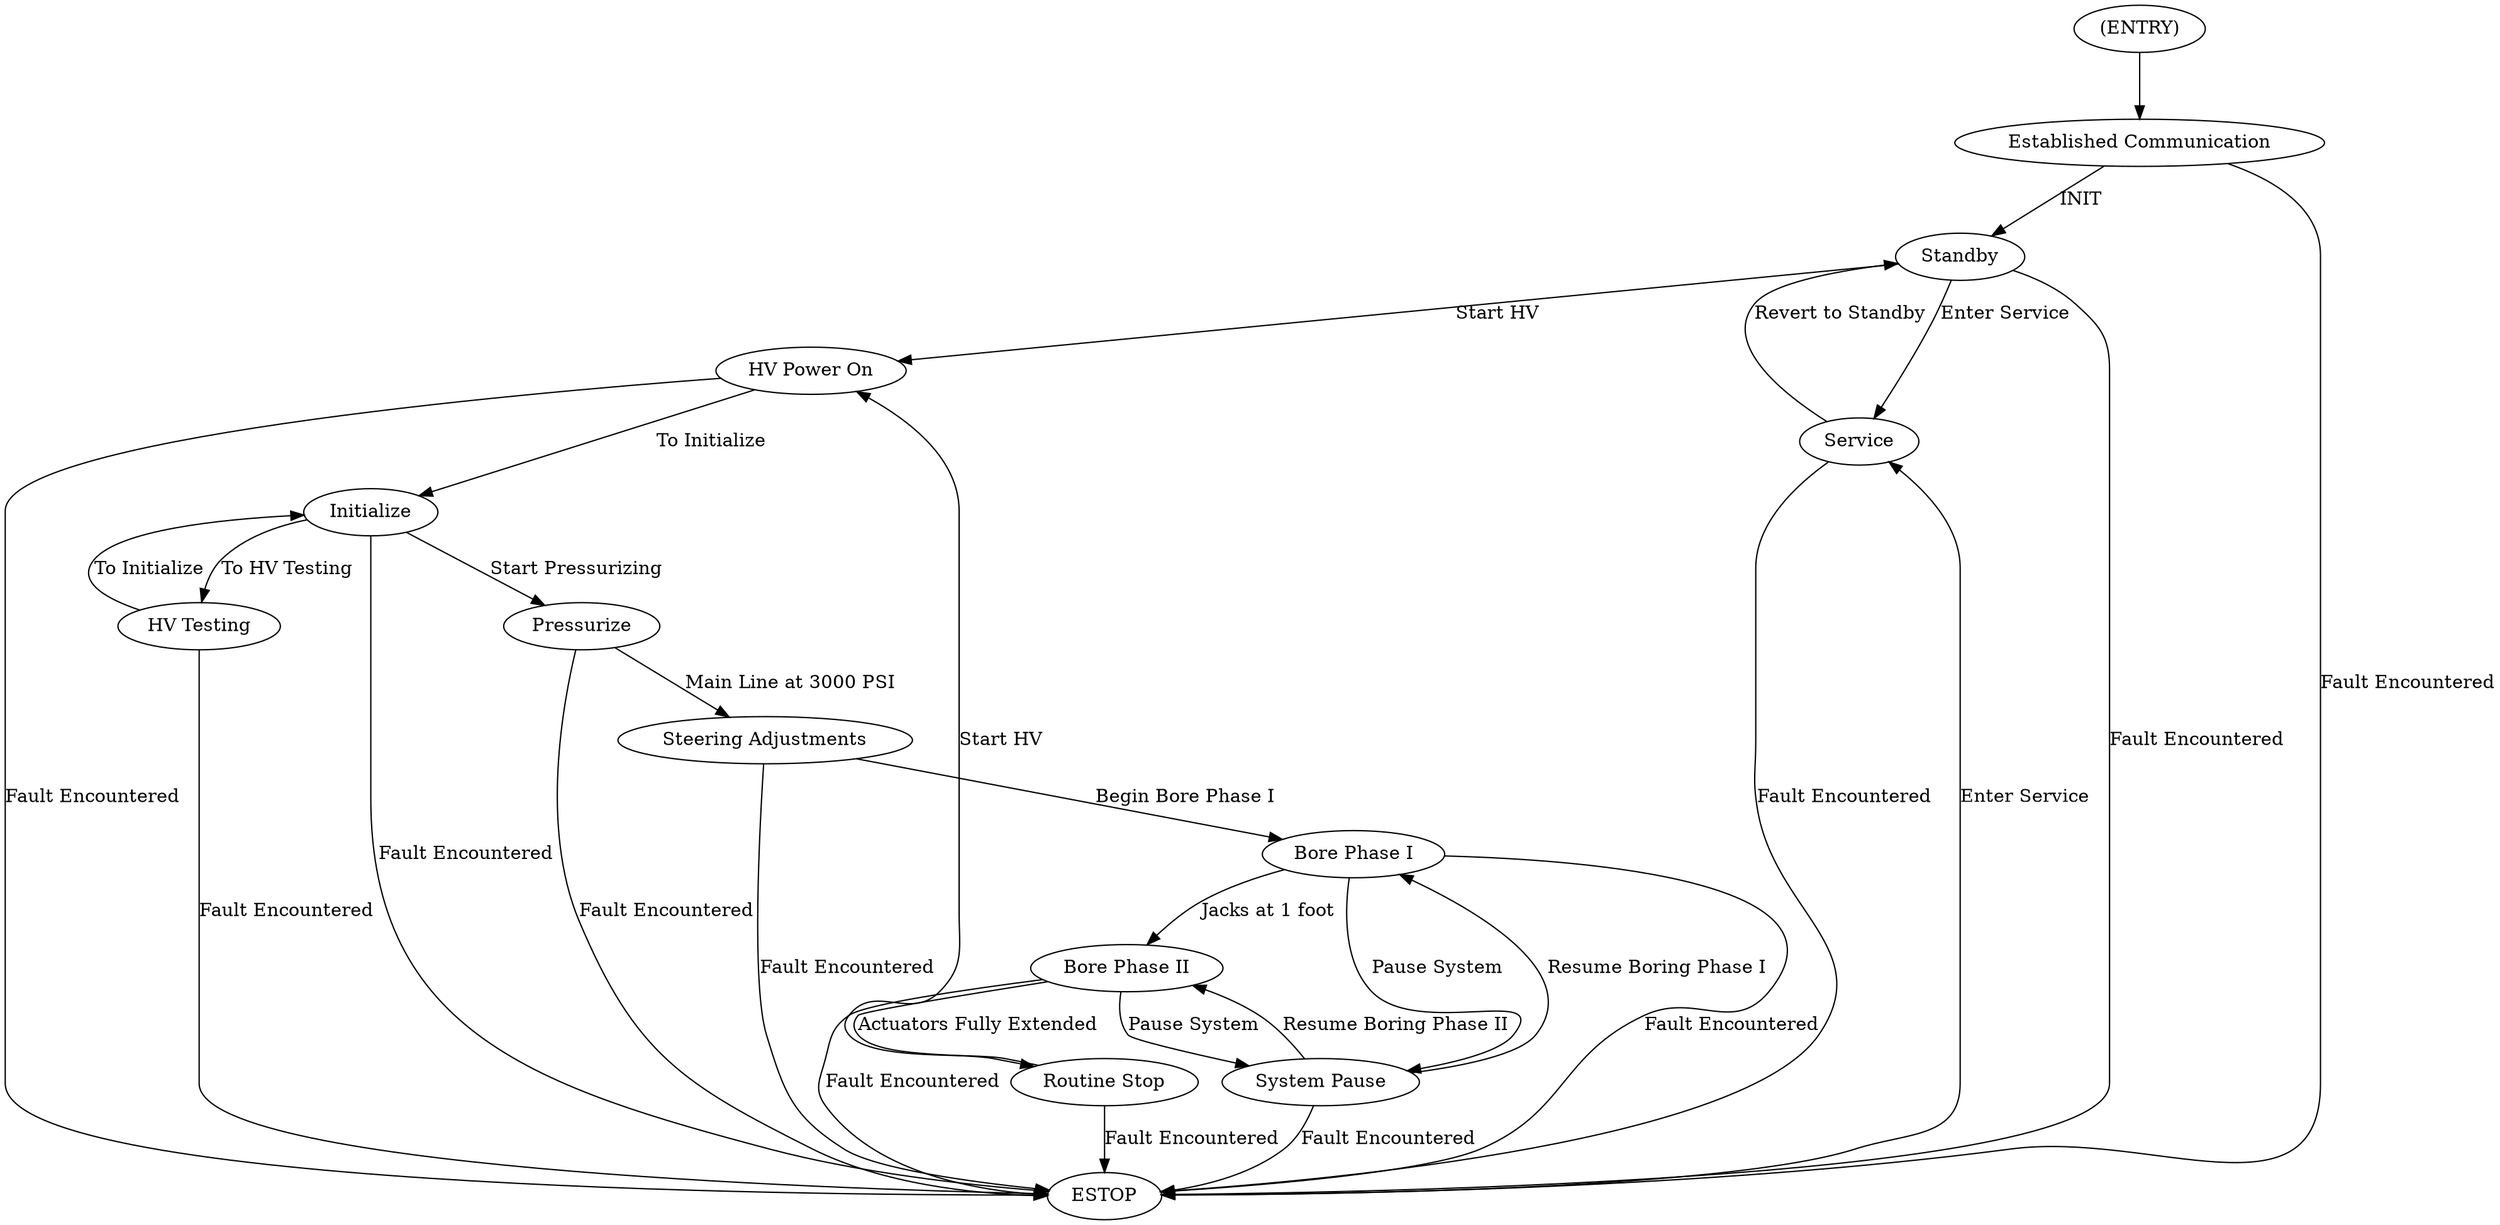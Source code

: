 digraph host_fsm {
    S10 [label="(ENTRY)"];
    S11 [label="Established Communication"];
    S12 [label="Standby"];
    S13 [label="Service"]; /*any testing here*/
    S14 [label = "HV Power On"]; /*check mag contactor state, if off then turn on otherwise only flip run enable*/
    S15 [label = "HV Testing"]; /* High voltage service */
    S16 [label = "Initialize"]; /*Standby but for HV*/
    S17 [label = "Pressurize"] /*start motor*/
    S18 [label = "Steering Adjustments"];
    S19 [label = "Bore Phase I"]; /*turn on cutterhead and start actuating the jacks*/
    S24 [label = "Bore Phase II"] /*start the auger motor, we should be moving forward in the dirt now*/
    S20 [label = "System Pause"]; /*pause system, eligible for manual commands*/
    S21 [label = "Routine Stop"]; /*see ops doc*/
    S22 [label = "ESTOP"]; /*see ops doc*/


    S10 -> S11 [label= " "];
    S11 -> S12 [label="INIT"];
    S12 -> S13 [label="Enter Service"];
    S13 -> S12 [label = "Revert to Standby"];
    S12 -> S14 [label="Start HV"];
    S14 -> S16 [label = "To Initialize "];
    S16 -> S15 [label = "To HV Testing"];
    S15 -> S16 [label = "To Initialize"];
    S16 -> S17 [label = "Start Pressurizing"];
    S17 -> S18 [label = "Main Line at 3000 PSI"];
    S18 -> S19 [label = "Begin Bore Phase I"];
    S19 -> S24 [label = "Jacks at 1 foot"];
    S19 -> S20 [label = "Pause System"];
    S20 -> S19 [label = "Resume Boring Phase I"];
    S24 -> S20 [label = "Pause System"];
    S20 -> S24 [label = "Resume Boring Phase II"];
    S24 -> S21 [label = "Actuators Fully Extended"];
    S22 -> S13 [label = "Enter Service"];
    S21 -> S14 [label = "Start HV"];


    S11 -> S22 [label = "Fault Encountered"];
    S12 -> S22 [label = "Fault Encountered"];
    S13 -> S22 [label = "Fault Encountered"];
    S14 -> S22 [label = "Fault Encountered"];
    S15 -> S22 [label = "Fault Encountered"];
    S16 -> S22 [label = "Fault Encountered"];
    S17 -> S22 [label = "Fault Encountered"];
    S18 -> S22 [label = "Fault Encountered"];
    S19 -> S22 [label = "Fault Encountered"];
    S20 -> S22 [label = "Fault Encountered"];
    S21 -> S22 [label = "Fault Encountered"];
    S24 -> S22 [label = "Fault Encountered"];
}
